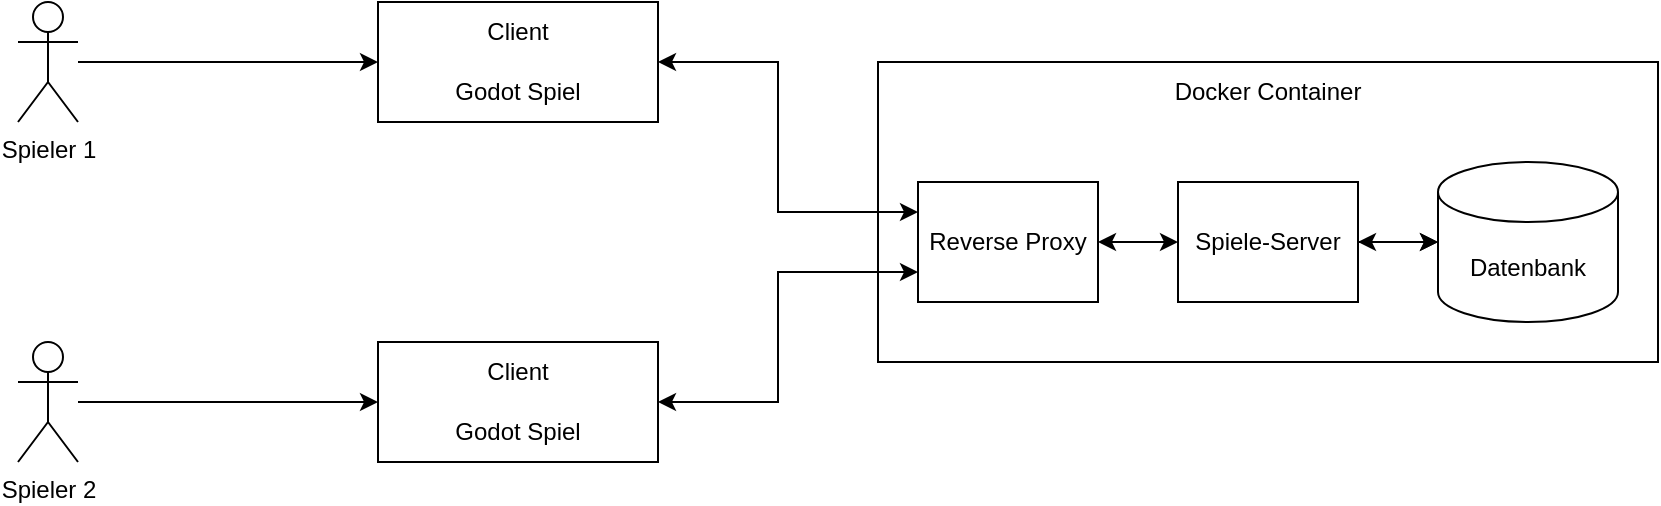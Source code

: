 <mxfile version="24.7.1" type="device">
  <diagram id="C5RBs43oDa-KdzZeNtuy" name="Page-1">
    <mxGraphModel dx="1499" dy="655" grid="1" gridSize="10" guides="1" tooltips="1" connect="1" arrows="1" fold="1" page="1" pageScale="1" pageWidth="827" pageHeight="1169" math="0" shadow="0">
      <root>
        <mxCell id="WIyWlLk6GJQsqaUBKTNV-0" />
        <mxCell id="WIyWlLk6GJQsqaUBKTNV-1" parent="WIyWlLk6GJQsqaUBKTNV-0" />
        <mxCell id="MO701-k3IEKQNhy91oRZ-24" style="edgeStyle=orthogonalEdgeStyle;rounded=0;orthogonalLoop=1;jettySize=auto;html=1;" edge="1" parent="WIyWlLk6GJQsqaUBKTNV-1" source="MO701-k3IEKQNhy91oRZ-0">
          <mxGeometry relative="1" as="geometry">
            <mxPoint x="240" y="150" as="targetPoint" />
          </mxGeometry>
        </mxCell>
        <mxCell id="MO701-k3IEKQNhy91oRZ-0" value="Spieler 1" style="shape=umlActor;verticalLabelPosition=bottom;verticalAlign=top;html=1;outlineConnect=0;" vertex="1" parent="WIyWlLk6GJQsqaUBKTNV-1">
          <mxGeometry x="60" y="120" width="30" height="60" as="geometry" />
        </mxCell>
        <mxCell id="MO701-k3IEKQNhy91oRZ-25" style="edgeStyle=orthogonalEdgeStyle;rounded=0;orthogonalLoop=1;jettySize=auto;html=1;" edge="1" parent="WIyWlLk6GJQsqaUBKTNV-1" source="MO701-k3IEKQNhy91oRZ-2">
          <mxGeometry relative="1" as="geometry">
            <mxPoint x="240" y="320" as="targetPoint" />
          </mxGeometry>
        </mxCell>
        <mxCell id="MO701-k3IEKQNhy91oRZ-2" value="Spieler 2" style="shape=umlActor;verticalLabelPosition=bottom;verticalAlign=top;html=1;outlineConnect=0;" vertex="1" parent="WIyWlLk6GJQsqaUBKTNV-1">
          <mxGeometry x="60" y="290" width="30" height="60" as="geometry" />
        </mxCell>
        <mxCell id="MO701-k3IEKQNhy91oRZ-7" value="" style="rounded=0;whiteSpace=wrap;html=1;" vertex="1" parent="WIyWlLk6GJQsqaUBKTNV-1">
          <mxGeometry x="240" y="290" width="140" height="60" as="geometry" />
        </mxCell>
        <mxCell id="MO701-k3IEKQNhy91oRZ-10" value="Client" style="text;html=1;align=center;verticalAlign=middle;whiteSpace=wrap;rounded=0;" vertex="1" parent="WIyWlLk6GJQsqaUBKTNV-1">
          <mxGeometry x="280" y="290" width="60" height="30" as="geometry" />
        </mxCell>
        <mxCell id="MO701-k3IEKQNhy91oRZ-11" value="Godot Spiel" style="text;html=1;align=center;verticalAlign=middle;whiteSpace=wrap;rounded=0;" vertex="1" parent="WIyWlLk6GJQsqaUBKTNV-1">
          <mxGeometry x="270" y="320" width="80" height="30" as="geometry" />
        </mxCell>
        <mxCell id="MO701-k3IEKQNhy91oRZ-12" value="" style="rounded=0;whiteSpace=wrap;html=1;" vertex="1" parent="WIyWlLk6GJQsqaUBKTNV-1">
          <mxGeometry x="240" y="120" width="140" height="60" as="geometry" />
        </mxCell>
        <mxCell id="MO701-k3IEKQNhy91oRZ-13" value="Client" style="text;html=1;align=center;verticalAlign=middle;whiteSpace=wrap;rounded=0;" vertex="1" parent="WIyWlLk6GJQsqaUBKTNV-1">
          <mxGeometry x="280" y="120" width="60" height="30" as="geometry" />
        </mxCell>
        <mxCell id="MO701-k3IEKQNhy91oRZ-14" value="Godot Spiel" style="text;html=1;align=center;verticalAlign=middle;whiteSpace=wrap;rounded=0;" vertex="1" parent="WIyWlLk6GJQsqaUBKTNV-1">
          <mxGeometry x="270" y="150" width="80" height="30" as="geometry" />
        </mxCell>
        <mxCell id="MO701-k3IEKQNhy91oRZ-15" value="" style="rounded=0;whiteSpace=wrap;html=1;" vertex="1" parent="WIyWlLk6GJQsqaUBKTNV-1">
          <mxGeometry x="490" y="150" width="390" height="150" as="geometry" />
        </mxCell>
        <mxCell id="MO701-k3IEKQNhy91oRZ-17" value="Docker Container" style="text;html=1;align=center;verticalAlign=middle;whiteSpace=wrap;rounded=0;" vertex="1" parent="WIyWlLk6GJQsqaUBKTNV-1">
          <mxGeometry x="630" y="150" width="110" height="30" as="geometry" />
        </mxCell>
        <mxCell id="MO701-k3IEKQNhy91oRZ-19" value="Datenbank" style="shape=cylinder3;whiteSpace=wrap;html=1;boundedLbl=1;backgroundOutline=1;size=15;" vertex="1" parent="WIyWlLk6GJQsqaUBKTNV-1">
          <mxGeometry x="770" y="200" width="90" height="80" as="geometry" />
        </mxCell>
        <mxCell id="MO701-k3IEKQNhy91oRZ-29" value="" style="edgeStyle=orthogonalEdgeStyle;rounded=0;orthogonalLoop=1;jettySize=auto;html=1;" edge="1" parent="WIyWlLk6GJQsqaUBKTNV-1" source="MO701-k3IEKQNhy91oRZ-20" target="MO701-k3IEKQNhy91oRZ-19">
          <mxGeometry relative="1" as="geometry" />
        </mxCell>
        <mxCell id="MO701-k3IEKQNhy91oRZ-20" value="Spiele-Server" style="rounded=0;whiteSpace=wrap;html=1;" vertex="1" parent="WIyWlLk6GJQsqaUBKTNV-1">
          <mxGeometry x="640" y="210" width="90" height="60" as="geometry" />
        </mxCell>
        <mxCell id="MO701-k3IEKQNhy91oRZ-21" value="Reverse Proxy" style="rounded=0;whiteSpace=wrap;html=1;" vertex="1" parent="WIyWlLk6GJQsqaUBKTNV-1">
          <mxGeometry x="510" y="210" width="90" height="60" as="geometry" />
        </mxCell>
        <mxCell id="MO701-k3IEKQNhy91oRZ-27" value="" style="endArrow=classic;startArrow=classic;html=1;rounded=0;" edge="1" parent="WIyWlLk6GJQsqaUBKTNV-1">
          <mxGeometry width="50" height="50" relative="1" as="geometry">
            <mxPoint x="730" y="240" as="sourcePoint" />
            <mxPoint x="770" y="240" as="targetPoint" />
          </mxGeometry>
        </mxCell>
        <mxCell id="MO701-k3IEKQNhy91oRZ-30" value="" style="endArrow=classic;startArrow=classic;html=1;rounded=0;exitX=1;exitY=0.5;exitDx=0;exitDy=0;" edge="1" parent="WIyWlLk6GJQsqaUBKTNV-1" source="MO701-k3IEKQNhy91oRZ-21">
          <mxGeometry width="50" height="50" relative="1" as="geometry">
            <mxPoint x="610" y="239.5" as="sourcePoint" />
            <mxPoint x="640" y="240" as="targetPoint" />
          </mxGeometry>
        </mxCell>
        <mxCell id="MO701-k3IEKQNhy91oRZ-31" value="" style="endArrow=classic;startArrow=classic;html=1;rounded=0;exitX=1;exitY=0.5;exitDx=0;exitDy=0;entryX=0;entryY=0.75;entryDx=0;entryDy=0;" edge="1" parent="WIyWlLk6GJQsqaUBKTNV-1" source="MO701-k3IEKQNhy91oRZ-7" target="MO701-k3IEKQNhy91oRZ-21">
          <mxGeometry width="50" height="50" relative="1" as="geometry">
            <mxPoint x="390" y="340" as="sourcePoint" />
            <mxPoint x="440" y="220" as="targetPoint" />
            <Array as="points">
              <mxPoint x="440" y="320" />
              <mxPoint x="440" y="255" />
            </Array>
          </mxGeometry>
        </mxCell>
        <mxCell id="MO701-k3IEKQNhy91oRZ-33" value="" style="endArrow=classic;startArrow=classic;html=1;rounded=0;exitX=1;exitY=0.5;exitDx=0;exitDy=0;entryX=0;entryY=0.25;entryDx=0;entryDy=0;" edge="1" parent="WIyWlLk6GJQsqaUBKTNV-1" source="MO701-k3IEKQNhy91oRZ-12" target="MO701-k3IEKQNhy91oRZ-21">
          <mxGeometry width="50" height="50" relative="1" as="geometry">
            <mxPoint x="390" y="340" as="sourcePoint" />
            <mxPoint x="440" y="220" as="targetPoint" />
            <Array as="points">
              <mxPoint x="440" y="150" />
              <mxPoint x="440" y="225" />
            </Array>
          </mxGeometry>
        </mxCell>
      </root>
    </mxGraphModel>
  </diagram>
</mxfile>
